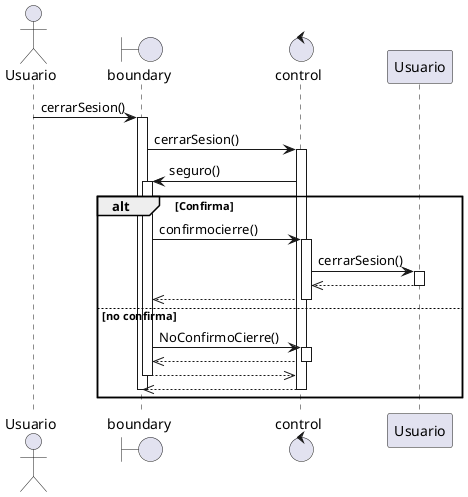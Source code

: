 @startuml Cerrar sesion
actor Usuario
boundary boundary
control control
participant "Usuario" as user
Usuario->boundary: cerrarSesion()
activate boundary
boundary->control:cerrarSesion()
activate control
control->boundary:seguro()
activate boundary
alt Confirma
    boundary->control:confirmocierre()
    activate control
    control->user:cerrarSesion()
    activate user
    control<<--user
    deactivate user
    boundary<<--control
    deactivate control
else no confirma
    boundary->control:NoConfirmoCierre()
    activate control
    boundary<<--control
    deactivate control
    boundary-->>control
    deactivate boundary
    boundary<<--control
    deactivate control
    deactivate boundary
end
@enduml